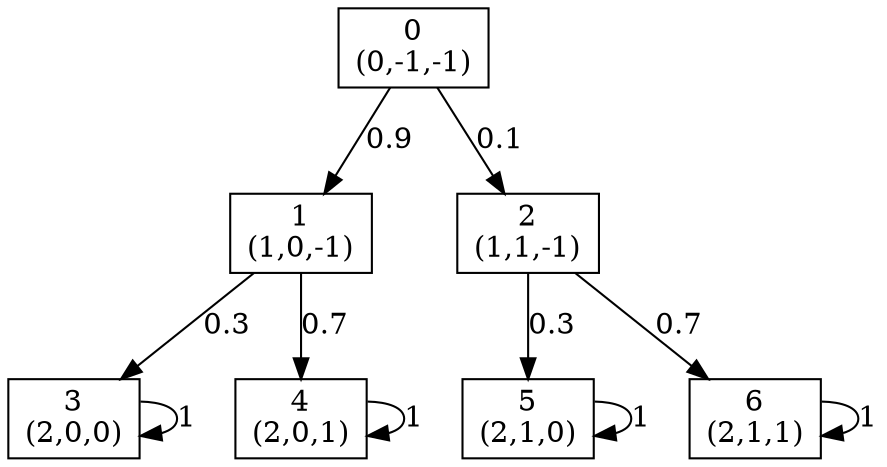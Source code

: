 digraph P {
node [shape=box];
0 -> 1 [ label="0.9" ];
0 -> 2 [ label="0.1" ];
1 -> 3 [ label="0.3" ];
1 -> 4 [ label="0.7" ];
2 -> 5 [ label="0.3" ];
2 -> 6 [ label="0.7" ];
3 -> 3 [ label="1" ];
4 -> 4 [ label="1" ];
5 -> 5 [ label="1" ];
6 -> 6 [ label="1" ];
0 [label="0\n(0,-1,-1)"];
1 [label="1\n(1,0,-1)"];
2 [label="2\n(1,1,-1)"];
3 [label="3\n(2,0,0)"];
4 [label="4\n(2,0,1)"];
5 [label="5\n(2,1,0)"];
6 [label="6\n(2,1,1)"];
}
